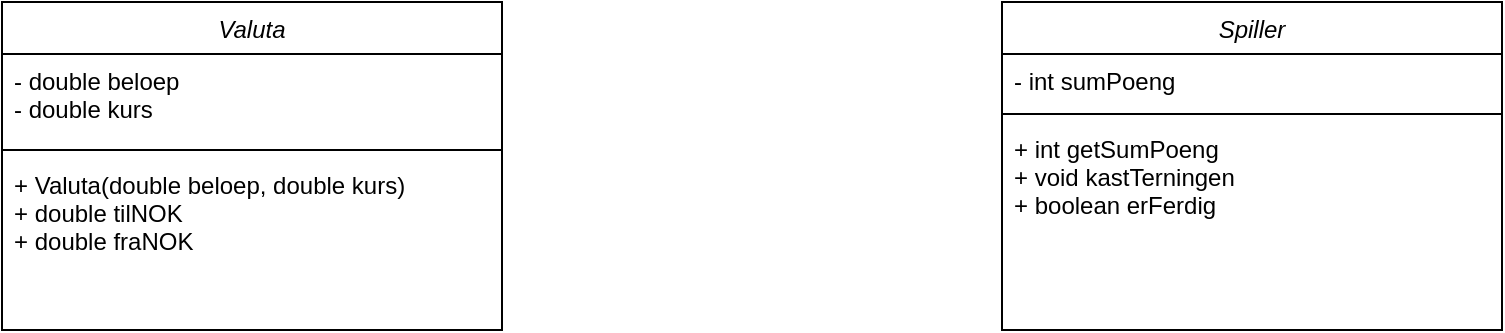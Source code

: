 <mxfile version="15.2.7" type="device"><diagram id="C5RBs43oDa-KdzZeNtuy" name="Page-1"><mxGraphModel dx="1022" dy="497" grid="1" gridSize="10" guides="1" tooltips="1" connect="1" arrows="1" fold="1" page="1" pageScale="1" pageWidth="827" pageHeight="1169" math="0" shadow="0"><root><mxCell id="WIyWlLk6GJQsqaUBKTNV-0"/><mxCell id="WIyWlLk6GJQsqaUBKTNV-1" parent="WIyWlLk6GJQsqaUBKTNV-0"/><mxCell id="zkfFHV4jXpPFQw0GAbJ--0" value="Valuta" style="swimlane;fontStyle=2;align=center;verticalAlign=top;childLayout=stackLayout;horizontal=1;startSize=26;horizontalStack=0;resizeParent=1;resizeLast=0;collapsible=1;marginBottom=0;rounded=0;shadow=0;strokeWidth=1;" parent="WIyWlLk6GJQsqaUBKTNV-1" vertex="1"><mxGeometry x="50" y="40" width="250" height="164" as="geometry"><mxRectangle x="230" y="140" width="160" height="26" as="alternateBounds"/></mxGeometry></mxCell><mxCell id="zkfFHV4jXpPFQw0GAbJ--1" value="- double beloep &#10;- double kurs" style="text;align=left;verticalAlign=top;spacingLeft=4;spacingRight=4;overflow=hidden;rotatable=0;points=[[0,0.5],[1,0.5]];portConstraint=eastwest;" parent="zkfFHV4jXpPFQw0GAbJ--0" vertex="1"><mxGeometry y="26" width="250" height="44" as="geometry"/></mxCell><mxCell id="zkfFHV4jXpPFQw0GAbJ--4" value="" style="line;html=1;strokeWidth=1;align=left;verticalAlign=middle;spacingTop=-1;spacingLeft=3;spacingRight=3;rotatable=0;labelPosition=right;points=[];portConstraint=eastwest;" parent="zkfFHV4jXpPFQw0GAbJ--0" vertex="1"><mxGeometry y="70" width="250" height="8" as="geometry"/></mxCell><mxCell id="zkfFHV4jXpPFQw0GAbJ--5" value="+ Valuta(double beloep, double kurs)&#10;+ double tilNOK&#10;+ double fraNOK" style="text;align=left;verticalAlign=top;spacingLeft=4;spacingRight=4;overflow=hidden;rotatable=0;points=[[0,0.5],[1,0.5]];portConstraint=eastwest;" parent="zkfFHV4jXpPFQw0GAbJ--0" vertex="1"><mxGeometry y="78" width="250" height="78" as="geometry"/></mxCell><mxCell id="pK5URk6ffPd2QYjz9VxW-1" value="Spiller" style="swimlane;fontStyle=2;align=center;verticalAlign=top;childLayout=stackLayout;horizontal=1;startSize=26;horizontalStack=0;resizeParent=1;resizeLast=0;collapsible=1;marginBottom=0;rounded=0;shadow=0;strokeWidth=1;" vertex="1" parent="WIyWlLk6GJQsqaUBKTNV-1"><mxGeometry x="550" y="40" width="250" height="164" as="geometry"><mxRectangle x="510" y="110" width="160" height="26" as="alternateBounds"/></mxGeometry></mxCell><mxCell id="pK5URk6ffPd2QYjz9VxW-2" value="- int sumPoeng" style="text;align=left;verticalAlign=top;spacingLeft=4;spacingRight=4;overflow=hidden;rotatable=0;points=[[0,0.5],[1,0.5]];portConstraint=eastwest;" vertex="1" parent="pK5URk6ffPd2QYjz9VxW-1"><mxGeometry y="26" width="250" height="26" as="geometry"/></mxCell><mxCell id="pK5URk6ffPd2QYjz9VxW-4" value="" style="line;html=1;strokeWidth=1;align=left;verticalAlign=middle;spacingTop=-1;spacingLeft=3;spacingRight=3;rotatable=0;labelPosition=right;points=[];portConstraint=eastwest;" vertex="1" parent="pK5URk6ffPd2QYjz9VxW-1"><mxGeometry y="52" width="250" height="8" as="geometry"/></mxCell><mxCell id="pK5URk6ffPd2QYjz9VxW-5" value="+ int getSumPoeng&#10;+ void kastTerningen&#10;+ boolean erFerdig" style="text;align=left;verticalAlign=top;spacingLeft=4;spacingRight=4;overflow=hidden;rotatable=0;points=[[0,0.5],[1,0.5]];portConstraint=eastwest;" vertex="1" parent="pK5URk6ffPd2QYjz9VxW-1"><mxGeometry y="60" width="250" height="78" as="geometry"/></mxCell></root></mxGraphModel></diagram></mxfile>
